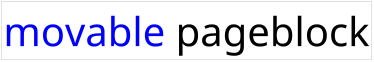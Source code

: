 @startuml

skinparam ComponentStyle rectangle
scale 1/5

skinparam Component {
    FontSize 200
    BorderThickness 0
    BackgroundColor transparent
}

component "<color:blue>movable</color> pageblock" as cp

@enduml
